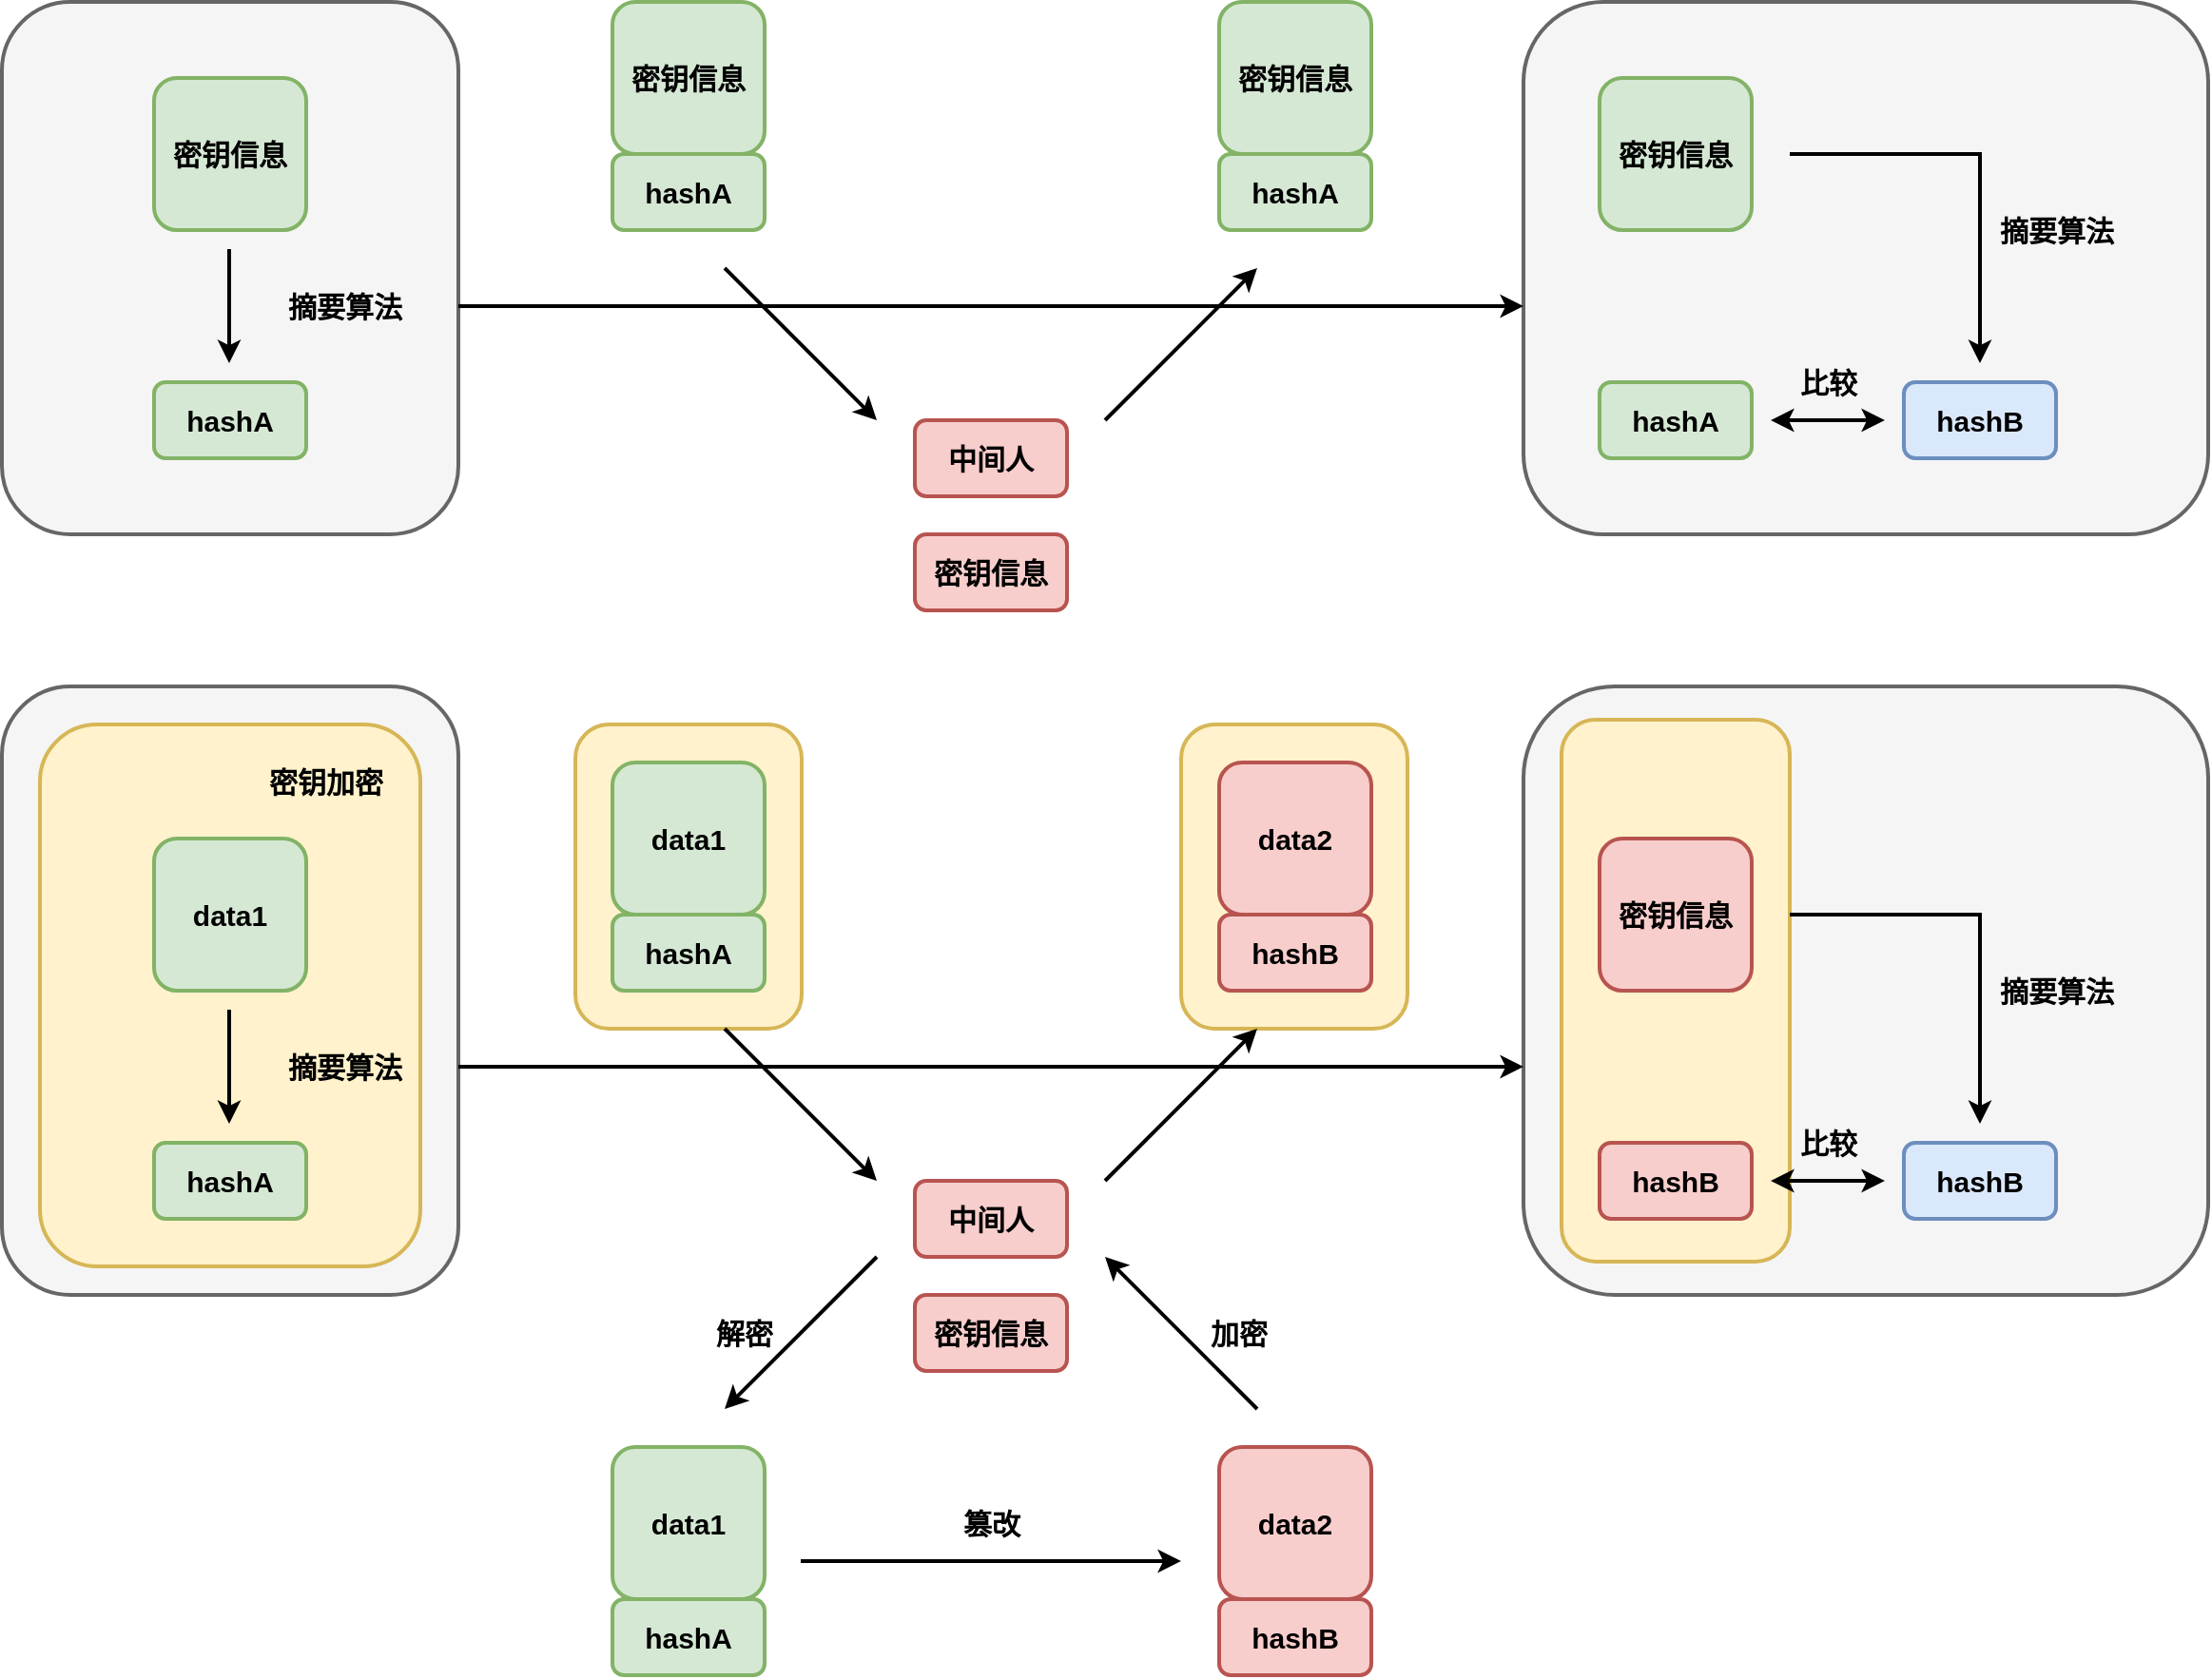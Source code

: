 <mxfile version="20.8.3" type="github">
  <diagram id="sRC8dVMDeOYJqI8YXXE3" name="第 1 页">
    <mxGraphModel dx="536" dy="766" grid="1" gridSize="10" guides="1" tooltips="1" connect="1" arrows="1" fold="1" page="1" pageScale="1" pageWidth="827" pageHeight="1169" math="0" shadow="0">
      <root>
        <mxCell id="0" />
        <mxCell id="1" parent="0" />
        <mxCell id="VMcFXroiwzxX4KKhiDyv-45" value="" style="rounded=1;whiteSpace=wrap;html=1;strokeWidth=2;fillWeight=4;hachureGap=8;hachureAngle=45;fillColor=#f5f5f5;strokeColor=#666666;fontSize=15;fontStyle=1;fontColor=#333333;" vertex="1" parent="1">
          <mxGeometry x="1640" y="760" width="360" height="320" as="geometry" />
        </mxCell>
        <mxCell id="VMcFXroiwzxX4KKhiDyv-69" value="" style="rounded=1;whiteSpace=wrap;html=1;strokeWidth=2;fillWeight=4;hachureGap=8;hachureAngle=45;fillColor=#fff2cc;strokeColor=#d6b656;fontSize=15;fontStyle=1;" vertex="1" parent="1">
          <mxGeometry x="1660" y="777.5" width="120" height="285" as="geometry" />
        </mxCell>
        <mxCell id="VMcFXroiwzxX4KKhiDyv-73" value="" style="rounded=1;whiteSpace=wrap;html=1;strokeWidth=2;fillWeight=4;hachureGap=8;hachureAngle=45;fillColor=#fff2cc;strokeColor=#d6b656;fontSize=15;fontStyle=1;" vertex="1" parent="1">
          <mxGeometry x="1460" y="780" width="119" height="160" as="geometry" />
        </mxCell>
        <mxCell id="VMcFXroiwzxX4KKhiDyv-72" value="" style="rounded=1;whiteSpace=wrap;html=1;strokeWidth=2;fillWeight=4;hachureGap=8;hachureAngle=45;fillColor=#fff2cc;strokeColor=#d6b656;fontSize=15;fontStyle=1;" vertex="1" parent="1">
          <mxGeometry x="1141.5" y="780" width="119" height="160" as="geometry" />
        </mxCell>
        <mxCell id="VMcFXroiwzxX4KKhiDyv-46" value="" style="rounded=1;whiteSpace=wrap;html=1;strokeWidth=2;fillWeight=4;hachureGap=8;hachureAngle=45;fillColor=#f5f5f5;strokeColor=#666666;fontSize=15;fontStyle=1;fontColor=#333333;" vertex="1" parent="1">
          <mxGeometry x="840" y="760" width="240" height="320" as="geometry" />
        </mxCell>
        <mxCell id="VMcFXroiwzxX4KKhiDyv-68" value="" style="rounded=1;whiteSpace=wrap;html=1;strokeWidth=2;fillWeight=4;hachureGap=8;hachureAngle=45;fillColor=#fff2cc;strokeColor=#d6b656;fontSize=15;fontStyle=1;" vertex="1" parent="1">
          <mxGeometry x="860" y="780" width="200" height="285" as="geometry" />
        </mxCell>
        <mxCell id="VMcFXroiwzxX4KKhiDyv-19" value="" style="rounded=1;whiteSpace=wrap;html=1;strokeWidth=2;fillWeight=4;hachureGap=8;hachureAngle=45;fillColor=#f5f5f5;strokeColor=#666666;fontSize=15;fontStyle=1;fontColor=#333333;" vertex="1" parent="1">
          <mxGeometry x="1640" y="400" width="360" height="280" as="geometry" />
        </mxCell>
        <mxCell id="VMcFXroiwzxX4KKhiDyv-20" value="" style="rounded=1;whiteSpace=wrap;html=1;strokeWidth=2;fillWeight=4;hachureGap=8;hachureAngle=45;fillColor=#f5f5f5;strokeColor=#666666;fontSize=15;fontStyle=1;fontColor=#333333;" vertex="1" parent="1">
          <mxGeometry x="840" y="400" width="240" height="280" as="geometry" />
        </mxCell>
        <mxCell id="VMcFXroiwzxX4KKhiDyv-21" value="密钥信息" style="rounded=1;whiteSpace=wrap;html=1;strokeWidth=2;fillWeight=4;hachureGap=8;hachureAngle=45;fillColor=#d5e8d4;strokeColor=#82b366;fontSize=15;fontStyle=1" vertex="1" parent="1">
          <mxGeometry x="920" y="440" width="80" height="80" as="geometry" />
        </mxCell>
        <mxCell id="VMcFXroiwzxX4KKhiDyv-22" value="hashA" style="rounded=1;whiteSpace=wrap;html=1;strokeWidth=2;fillWeight=4;hachureGap=8;hachureAngle=45;fillColor=#d5e8d4;strokeColor=#82b366;fontSize=15;fontStyle=1" vertex="1" parent="1">
          <mxGeometry x="920" y="600" width="80" height="40" as="geometry" />
        </mxCell>
        <mxCell id="VMcFXroiwzxX4KKhiDyv-23" value="" style="endArrow=classic;html=1;rounded=0;strokeWidth=2;" edge="1" parent="1">
          <mxGeometry width="50" height="50" relative="1" as="geometry">
            <mxPoint x="959.5" y="530" as="sourcePoint" />
            <mxPoint x="959.5" y="590" as="targetPoint" />
          </mxGeometry>
        </mxCell>
        <mxCell id="VMcFXroiwzxX4KKhiDyv-24" value="摘要算法" style="text;strokeColor=none;fillColor=none;html=1;fontSize=15;fontStyle=1;verticalAlign=middle;align=center;rounded=1;" vertex="1" parent="1">
          <mxGeometry x="980" y="540" width="80" height="40" as="geometry" />
        </mxCell>
        <mxCell id="VMcFXroiwzxX4KKhiDyv-25" value="" style="endArrow=classic;html=1;rounded=0;strokeWidth=2;fontSize=15;" edge="1" parent="1">
          <mxGeometry width="50" height="50" relative="1" as="geometry">
            <mxPoint x="1080" y="560" as="sourcePoint" />
            <mxPoint x="1640" y="560" as="targetPoint" />
          </mxGeometry>
        </mxCell>
        <mxCell id="VMcFXroiwzxX4KKhiDyv-26" value="密钥信息" style="rounded=1;whiteSpace=wrap;html=1;strokeWidth=2;fillWeight=4;hachureGap=8;hachureAngle=45;fillColor=#d5e8d4;strokeColor=#82b366;fontSize=15;fontStyle=1" vertex="1" parent="1">
          <mxGeometry x="1680" y="440" width="80" height="80" as="geometry" />
        </mxCell>
        <mxCell id="VMcFXroiwzxX4KKhiDyv-27" value="hashA" style="rounded=1;whiteSpace=wrap;html=1;strokeWidth=2;fillWeight=4;hachureGap=8;hachureAngle=45;fillColor=#d5e8d4;strokeColor=#82b366;fontSize=15;fontStyle=1" vertex="1" parent="1">
          <mxGeometry x="1680" y="600" width="80" height="40" as="geometry" />
        </mxCell>
        <mxCell id="VMcFXroiwzxX4KKhiDyv-28" value="" style="endArrow=classic;html=1;rounded=0;strokeWidth=2;" edge="1" parent="1">
          <mxGeometry width="50" height="50" relative="1" as="geometry">
            <mxPoint x="1780" y="480" as="sourcePoint" />
            <mxPoint x="1880" y="590" as="targetPoint" />
            <Array as="points">
              <mxPoint x="1880" y="480" />
            </Array>
          </mxGeometry>
        </mxCell>
        <mxCell id="VMcFXroiwzxX4KKhiDyv-29" value="摘要算法" style="text;strokeColor=none;fillColor=none;html=1;fontSize=15;fontStyle=1;verticalAlign=middle;align=center;rounded=1;" vertex="1" parent="1">
          <mxGeometry x="1880" y="500" width="80" height="40" as="geometry" />
        </mxCell>
        <mxCell id="VMcFXroiwzxX4KKhiDyv-30" value="密钥信息" style="rounded=1;whiteSpace=wrap;html=1;strokeWidth=2;fillWeight=4;hachureGap=8;hachureAngle=45;fillColor=#d5e8d4;strokeColor=#82b366;fontSize=15;fontStyle=1" vertex="1" parent="1">
          <mxGeometry x="1161" y="400" width="80" height="80" as="geometry" />
        </mxCell>
        <mxCell id="VMcFXroiwzxX4KKhiDyv-31" value="hashA" style="rounded=1;whiteSpace=wrap;html=1;strokeWidth=2;fillWeight=4;hachureGap=8;hachureAngle=45;fillColor=#d5e8d4;strokeColor=#82b366;fontSize=15;fontStyle=1" vertex="1" parent="1">
          <mxGeometry x="1161" y="480" width="80" height="40" as="geometry" />
        </mxCell>
        <mxCell id="VMcFXroiwzxX4KKhiDyv-34" value="" style="endArrow=classic;html=1;rounded=0;strokeWidth=2;fontSize=15;" edge="1" parent="1">
          <mxGeometry width="50" height="50" relative="1" as="geometry">
            <mxPoint x="1220" y="540" as="sourcePoint" />
            <mxPoint x="1300" y="620" as="targetPoint" />
          </mxGeometry>
        </mxCell>
        <mxCell id="VMcFXroiwzxX4KKhiDyv-35" value="中间人" style="rounded=1;whiteSpace=wrap;html=1;strokeWidth=2;fillWeight=4;hachureGap=8;hachureAngle=45;fillColor=#f8cecc;strokeColor=#b85450;fontSize=15;fontStyle=1" vertex="1" parent="1">
          <mxGeometry x="1320" y="620" width="80" height="40" as="geometry" />
        </mxCell>
        <mxCell id="VMcFXroiwzxX4KKhiDyv-36" value="" style="endArrow=classic;html=1;rounded=0;strokeWidth=2;fontSize=15;" edge="1" parent="1">
          <mxGeometry width="50" height="50" relative="1" as="geometry">
            <mxPoint x="1420" y="620" as="sourcePoint" />
            <mxPoint x="1500" y="540" as="targetPoint" />
          </mxGeometry>
        </mxCell>
        <mxCell id="VMcFXroiwzxX4KKhiDyv-37" value="hashB" style="rounded=1;whiteSpace=wrap;html=1;strokeWidth=2;fillWeight=4;hachureGap=8;hachureAngle=45;fillColor=#dae8fc;strokeColor=#6c8ebf;fontSize=15;fontStyle=1" vertex="1" parent="1">
          <mxGeometry x="1840" y="600" width="80" height="40" as="geometry" />
        </mxCell>
        <mxCell id="VMcFXroiwzxX4KKhiDyv-38" value="" style="endArrow=classic;startArrow=classic;html=1;rounded=0;strokeWidth=2;fontSize=15;" edge="1" parent="1">
          <mxGeometry width="50" height="50" relative="1" as="geometry">
            <mxPoint x="1770" y="620" as="sourcePoint" />
            <mxPoint x="1830" y="620" as="targetPoint" />
          </mxGeometry>
        </mxCell>
        <mxCell id="VMcFXroiwzxX4KKhiDyv-39" value="比较" style="text;strokeColor=none;fillColor=none;html=1;fontSize=15;fontStyle=1;verticalAlign=middle;align=center;rounded=1;" vertex="1" parent="1">
          <mxGeometry x="1780" y="580" width="40" height="40" as="geometry" />
        </mxCell>
        <mxCell id="VMcFXroiwzxX4KKhiDyv-40" value="密钥信息" style="rounded=1;whiteSpace=wrap;html=1;strokeWidth=2;fillWeight=4;hachureGap=8;hachureAngle=45;fillColor=#d5e8d4;strokeColor=#82b366;fontSize=15;fontStyle=1" vertex="1" parent="1">
          <mxGeometry x="1480" y="400" width="80" height="80" as="geometry" />
        </mxCell>
        <mxCell id="VMcFXroiwzxX4KKhiDyv-41" value="hashA" style="rounded=1;whiteSpace=wrap;html=1;strokeWidth=2;fillWeight=4;hachureGap=8;hachureAngle=45;fillColor=#d5e8d4;strokeColor=#82b366;fontSize=15;fontStyle=1" vertex="1" parent="1">
          <mxGeometry x="1480" y="480" width="80" height="40" as="geometry" />
        </mxCell>
        <mxCell id="VMcFXroiwzxX4KKhiDyv-42" value="密钥信息" style="rounded=1;whiteSpace=wrap;html=1;strokeWidth=2;fillWeight=4;hachureGap=8;hachureAngle=45;fillColor=#f8cecc;strokeColor=#b85450;fontSize=15;fontStyle=1" vertex="1" parent="1">
          <mxGeometry x="1320" y="680" width="80" height="40" as="geometry" />
        </mxCell>
        <mxCell id="VMcFXroiwzxX4KKhiDyv-43" value="" style="shape=image;html=1;verticalAlign=top;verticalLabelPosition=bottom;labelBackgroundColor=#ffffff;imageAspect=0;aspect=fixed;image=https://cdn4.iconfinder.com/data/icons/evil-icons-user-interface/64/check-128.png" vertex="1" parent="1">
          <mxGeometry x="1940" y="600" width="40" height="40" as="geometry" />
        </mxCell>
        <mxCell id="VMcFXroiwzxX4KKhiDyv-47" value="data1" style="rounded=1;whiteSpace=wrap;html=1;strokeWidth=2;fillWeight=4;hachureGap=8;hachureAngle=45;fillColor=#d5e8d4;strokeColor=#82b366;fontSize=15;fontStyle=1" vertex="1" parent="1">
          <mxGeometry x="920" y="840" width="80" height="80" as="geometry" />
        </mxCell>
        <mxCell id="VMcFXroiwzxX4KKhiDyv-48" value="hashA" style="rounded=1;whiteSpace=wrap;html=1;strokeWidth=2;fillWeight=4;hachureGap=8;hachureAngle=45;fillColor=#d5e8d4;strokeColor=#82b366;fontSize=15;fontStyle=1" vertex="1" parent="1">
          <mxGeometry x="920" y="1000" width="80" height="40" as="geometry" />
        </mxCell>
        <mxCell id="VMcFXroiwzxX4KKhiDyv-49" value="" style="endArrow=classic;html=1;rounded=0;strokeWidth=2;" edge="1" parent="1">
          <mxGeometry width="50" height="50" relative="1" as="geometry">
            <mxPoint x="959.5" y="930" as="sourcePoint" />
            <mxPoint x="959.5" y="990" as="targetPoint" />
          </mxGeometry>
        </mxCell>
        <mxCell id="VMcFXroiwzxX4KKhiDyv-50" value="摘要算法" style="text;strokeColor=none;fillColor=none;html=1;fontSize=15;fontStyle=1;verticalAlign=middle;align=center;rounded=1;" vertex="1" parent="1">
          <mxGeometry x="980" y="940" width="80" height="40" as="geometry" />
        </mxCell>
        <mxCell id="VMcFXroiwzxX4KKhiDyv-51" value="" style="endArrow=classic;html=1;rounded=0;strokeWidth=2;fontSize=15;" edge="1" parent="1">
          <mxGeometry width="50" height="50" relative="1" as="geometry">
            <mxPoint x="1080.0" y="960" as="sourcePoint" />
            <mxPoint x="1640" y="960" as="targetPoint" />
          </mxGeometry>
        </mxCell>
        <mxCell id="VMcFXroiwzxX4KKhiDyv-52" value="密钥信息" style="rounded=1;whiteSpace=wrap;html=1;strokeWidth=2;fillWeight=4;hachureGap=8;hachureAngle=45;fillColor=#f8cecc;strokeColor=#b85450;fontSize=15;fontStyle=1" vertex="1" parent="1">
          <mxGeometry x="1680" y="840" width="80" height="80" as="geometry" />
        </mxCell>
        <mxCell id="VMcFXroiwzxX4KKhiDyv-53" value="hashB" style="rounded=1;whiteSpace=wrap;html=1;strokeWidth=2;fillWeight=4;hachureGap=8;hachureAngle=45;fillColor=#f8cecc;strokeColor=#b85450;fontSize=15;fontStyle=1" vertex="1" parent="1">
          <mxGeometry x="1680" y="1000" width="80" height="40" as="geometry" />
        </mxCell>
        <mxCell id="VMcFXroiwzxX4KKhiDyv-54" value="" style="endArrow=classic;html=1;rounded=0;strokeWidth=2;" edge="1" parent="1">
          <mxGeometry width="50" height="50" relative="1" as="geometry">
            <mxPoint x="1780" y="880" as="sourcePoint" />
            <mxPoint x="1880" y="990" as="targetPoint" />
            <Array as="points">
              <mxPoint x="1880" y="880" />
            </Array>
          </mxGeometry>
        </mxCell>
        <mxCell id="VMcFXroiwzxX4KKhiDyv-55" value="摘要算法" style="text;strokeColor=none;fillColor=none;html=1;fontSize=15;fontStyle=1;verticalAlign=middle;align=center;rounded=1;" vertex="1" parent="1">
          <mxGeometry x="1880" y="900" width="80" height="40" as="geometry" />
        </mxCell>
        <mxCell id="VMcFXroiwzxX4KKhiDyv-56" value="data1" style="rounded=1;whiteSpace=wrap;html=1;strokeWidth=2;fillWeight=4;hachureGap=8;hachureAngle=45;fillColor=#d5e8d4;strokeColor=#82b366;fontSize=15;fontStyle=1" vertex="1" parent="1">
          <mxGeometry x="1161" y="800" width="80" height="80" as="geometry" />
        </mxCell>
        <mxCell id="VMcFXroiwzxX4KKhiDyv-57" value="hashA" style="rounded=1;whiteSpace=wrap;html=1;strokeWidth=2;fillWeight=4;hachureGap=8;hachureAngle=45;fillColor=#d5e8d4;strokeColor=#82b366;fontSize=15;fontStyle=1" vertex="1" parent="1">
          <mxGeometry x="1161" y="880" width="80" height="40" as="geometry" />
        </mxCell>
        <mxCell id="VMcFXroiwzxX4KKhiDyv-58" value="" style="endArrow=classic;html=1;rounded=0;strokeWidth=2;fontSize=15;" edge="1" parent="1">
          <mxGeometry width="50" height="50" relative="1" as="geometry">
            <mxPoint x="1220.0" y="940" as="sourcePoint" />
            <mxPoint x="1300.0" y="1020" as="targetPoint" />
          </mxGeometry>
        </mxCell>
        <mxCell id="VMcFXroiwzxX4KKhiDyv-59" value="中间人" style="rounded=1;whiteSpace=wrap;html=1;strokeWidth=2;fillWeight=4;hachureGap=8;hachureAngle=45;fillColor=#f8cecc;strokeColor=#b85450;fontSize=15;fontStyle=1" vertex="1" parent="1">
          <mxGeometry x="1320" y="1020" width="80" height="40" as="geometry" />
        </mxCell>
        <mxCell id="VMcFXroiwzxX4KKhiDyv-60" value="" style="endArrow=classic;html=1;rounded=0;strokeWidth=2;fontSize=15;" edge="1" parent="1">
          <mxGeometry width="50" height="50" relative="1" as="geometry">
            <mxPoint x="1420.0" y="1020" as="sourcePoint" />
            <mxPoint x="1500.0" y="940" as="targetPoint" />
          </mxGeometry>
        </mxCell>
        <mxCell id="VMcFXroiwzxX4KKhiDyv-61" value="hashB" style="rounded=1;whiteSpace=wrap;html=1;strokeWidth=2;fillWeight=4;hachureGap=8;hachureAngle=45;fillColor=#dae8fc;strokeColor=#6c8ebf;fontSize=15;fontStyle=1" vertex="1" parent="1">
          <mxGeometry x="1840" y="1000" width="80" height="40" as="geometry" />
        </mxCell>
        <mxCell id="VMcFXroiwzxX4KKhiDyv-62" value="" style="endArrow=classic;startArrow=classic;html=1;rounded=0;strokeWidth=2;fontSize=15;" edge="1" parent="1">
          <mxGeometry width="50" height="50" relative="1" as="geometry">
            <mxPoint x="1770" y="1020" as="sourcePoint" />
            <mxPoint x="1830" y="1020" as="targetPoint" />
          </mxGeometry>
        </mxCell>
        <mxCell id="VMcFXroiwzxX4KKhiDyv-63" value="比较" style="text;strokeColor=none;fillColor=none;html=1;fontSize=15;fontStyle=1;verticalAlign=middle;align=center;rounded=1;" vertex="1" parent="1">
          <mxGeometry x="1780" y="980" width="40" height="40" as="geometry" />
        </mxCell>
        <mxCell id="VMcFXroiwzxX4KKhiDyv-64" value="data2" style="rounded=1;whiteSpace=wrap;html=1;strokeWidth=2;fillWeight=4;hachureGap=8;hachureAngle=45;fillColor=#f8cecc;strokeColor=#b85450;fontSize=15;fontStyle=1" vertex="1" parent="1">
          <mxGeometry x="1480" y="800" width="80" height="80" as="geometry" />
        </mxCell>
        <mxCell id="VMcFXroiwzxX4KKhiDyv-65" value="hashB" style="rounded=1;whiteSpace=wrap;html=1;strokeWidth=2;fillWeight=4;hachureGap=8;hachureAngle=45;fillColor=#f8cecc;strokeColor=#b85450;fontSize=15;fontStyle=1" vertex="1" parent="1">
          <mxGeometry x="1480" y="880" width="80" height="40" as="geometry" />
        </mxCell>
        <mxCell id="VMcFXroiwzxX4KKhiDyv-66" value="密钥信息" style="rounded=1;whiteSpace=wrap;html=1;strokeWidth=2;fillWeight=4;hachureGap=8;hachureAngle=45;fillColor=#f8cecc;strokeColor=#b85450;fontSize=15;fontStyle=1" vertex="1" parent="1">
          <mxGeometry x="1320" y="1080" width="80" height="40" as="geometry" />
        </mxCell>
        <mxCell id="VMcFXroiwzxX4KKhiDyv-67" value="" style="shape=image;html=1;verticalAlign=top;verticalLabelPosition=bottom;labelBackgroundColor=#ffffff;imageAspect=0;aspect=fixed;image=https://cdn4.iconfinder.com/data/icons/evil-icons-user-interface/64/check-128.png" vertex="1" parent="1">
          <mxGeometry x="1940" y="1000" width="40" height="40" as="geometry" />
        </mxCell>
        <mxCell id="VMcFXroiwzxX4KKhiDyv-71" value="密钥加密" style="text;strokeColor=none;fillColor=none;html=1;fontSize=15;fontStyle=1;verticalAlign=middle;align=center;rounded=1;" vertex="1" parent="1">
          <mxGeometry x="970" y="790" width="80" height="40" as="geometry" />
        </mxCell>
        <mxCell id="VMcFXroiwzxX4KKhiDyv-75" value="data1" style="rounded=1;whiteSpace=wrap;html=1;strokeWidth=2;fillWeight=4;hachureGap=8;hachureAngle=45;fillColor=#d5e8d4;strokeColor=#82b366;fontSize=15;fontStyle=1" vertex="1" parent="1">
          <mxGeometry x="1161" y="1160" width="80" height="80" as="geometry" />
        </mxCell>
        <mxCell id="VMcFXroiwzxX4KKhiDyv-76" value="hashA" style="rounded=1;whiteSpace=wrap;html=1;strokeWidth=2;fillWeight=4;hachureGap=8;hachureAngle=45;fillColor=#d5e8d4;strokeColor=#82b366;fontSize=15;fontStyle=1" vertex="1" parent="1">
          <mxGeometry x="1161" y="1240" width="80" height="40" as="geometry" />
        </mxCell>
        <mxCell id="VMcFXroiwzxX4KKhiDyv-77" value="" style="endArrow=classic;html=1;rounded=0;strokeWidth=2;fontSize=15;" edge="1" parent="1">
          <mxGeometry width="50" height="50" relative="1" as="geometry">
            <mxPoint x="1300" y="1060" as="sourcePoint" />
            <mxPoint x="1220" y="1140" as="targetPoint" />
          </mxGeometry>
        </mxCell>
        <mxCell id="VMcFXroiwzxX4KKhiDyv-78" value="data2" style="rounded=1;whiteSpace=wrap;html=1;strokeWidth=2;fillWeight=4;hachureGap=8;hachureAngle=45;fillColor=#f8cecc;strokeColor=#b85450;fontSize=15;fontStyle=1" vertex="1" parent="1">
          <mxGeometry x="1480" y="1160" width="80" height="80" as="geometry" />
        </mxCell>
        <mxCell id="VMcFXroiwzxX4KKhiDyv-79" value="hashB" style="rounded=1;whiteSpace=wrap;html=1;strokeWidth=2;fillWeight=4;hachureGap=8;hachureAngle=45;fillColor=#f8cecc;strokeColor=#b85450;fontSize=15;fontStyle=1" vertex="1" parent="1">
          <mxGeometry x="1480" y="1240" width="80" height="40" as="geometry" />
        </mxCell>
        <mxCell id="VMcFXroiwzxX4KKhiDyv-80" value="" style="endArrow=classic;html=1;rounded=0;strokeWidth=2;" edge="1" parent="1">
          <mxGeometry width="50" height="50" relative="1" as="geometry">
            <mxPoint x="1500" y="1140" as="sourcePoint" />
            <mxPoint x="1420" y="1060" as="targetPoint" />
          </mxGeometry>
        </mxCell>
        <mxCell id="VMcFXroiwzxX4KKhiDyv-81" value="" style="endArrow=classic;html=1;rounded=0;strokeWidth=2;" edge="1" parent="1">
          <mxGeometry width="50" height="50" relative="1" as="geometry">
            <mxPoint x="1260" y="1220" as="sourcePoint" />
            <mxPoint x="1460" y="1220" as="targetPoint" />
          </mxGeometry>
        </mxCell>
        <mxCell id="VMcFXroiwzxX4KKhiDyv-82" value="篡改" style="text;strokeColor=none;fillColor=none;html=1;fontSize=15;fontStyle=1;verticalAlign=middle;align=center;rounded=1;" vertex="1" parent="1">
          <mxGeometry x="1320" y="1180" width="80" height="40" as="geometry" />
        </mxCell>
        <mxCell id="VMcFXroiwzxX4KKhiDyv-83" value="解密" style="text;strokeColor=none;fillColor=none;html=1;fontSize=15;fontStyle=1;verticalAlign=middle;align=center;rounded=1;" vertex="1" parent="1">
          <mxGeometry x="1190" y="1080" width="80" height="40" as="geometry" />
        </mxCell>
        <mxCell id="VMcFXroiwzxX4KKhiDyv-84" value="加密" style="text;strokeColor=none;fillColor=none;html=1;fontSize=15;fontStyle=1;verticalAlign=middle;align=center;rounded=1;" vertex="1" parent="1">
          <mxGeometry x="1450" y="1080" width="80" height="40" as="geometry" />
        </mxCell>
      </root>
    </mxGraphModel>
  </diagram>
</mxfile>
